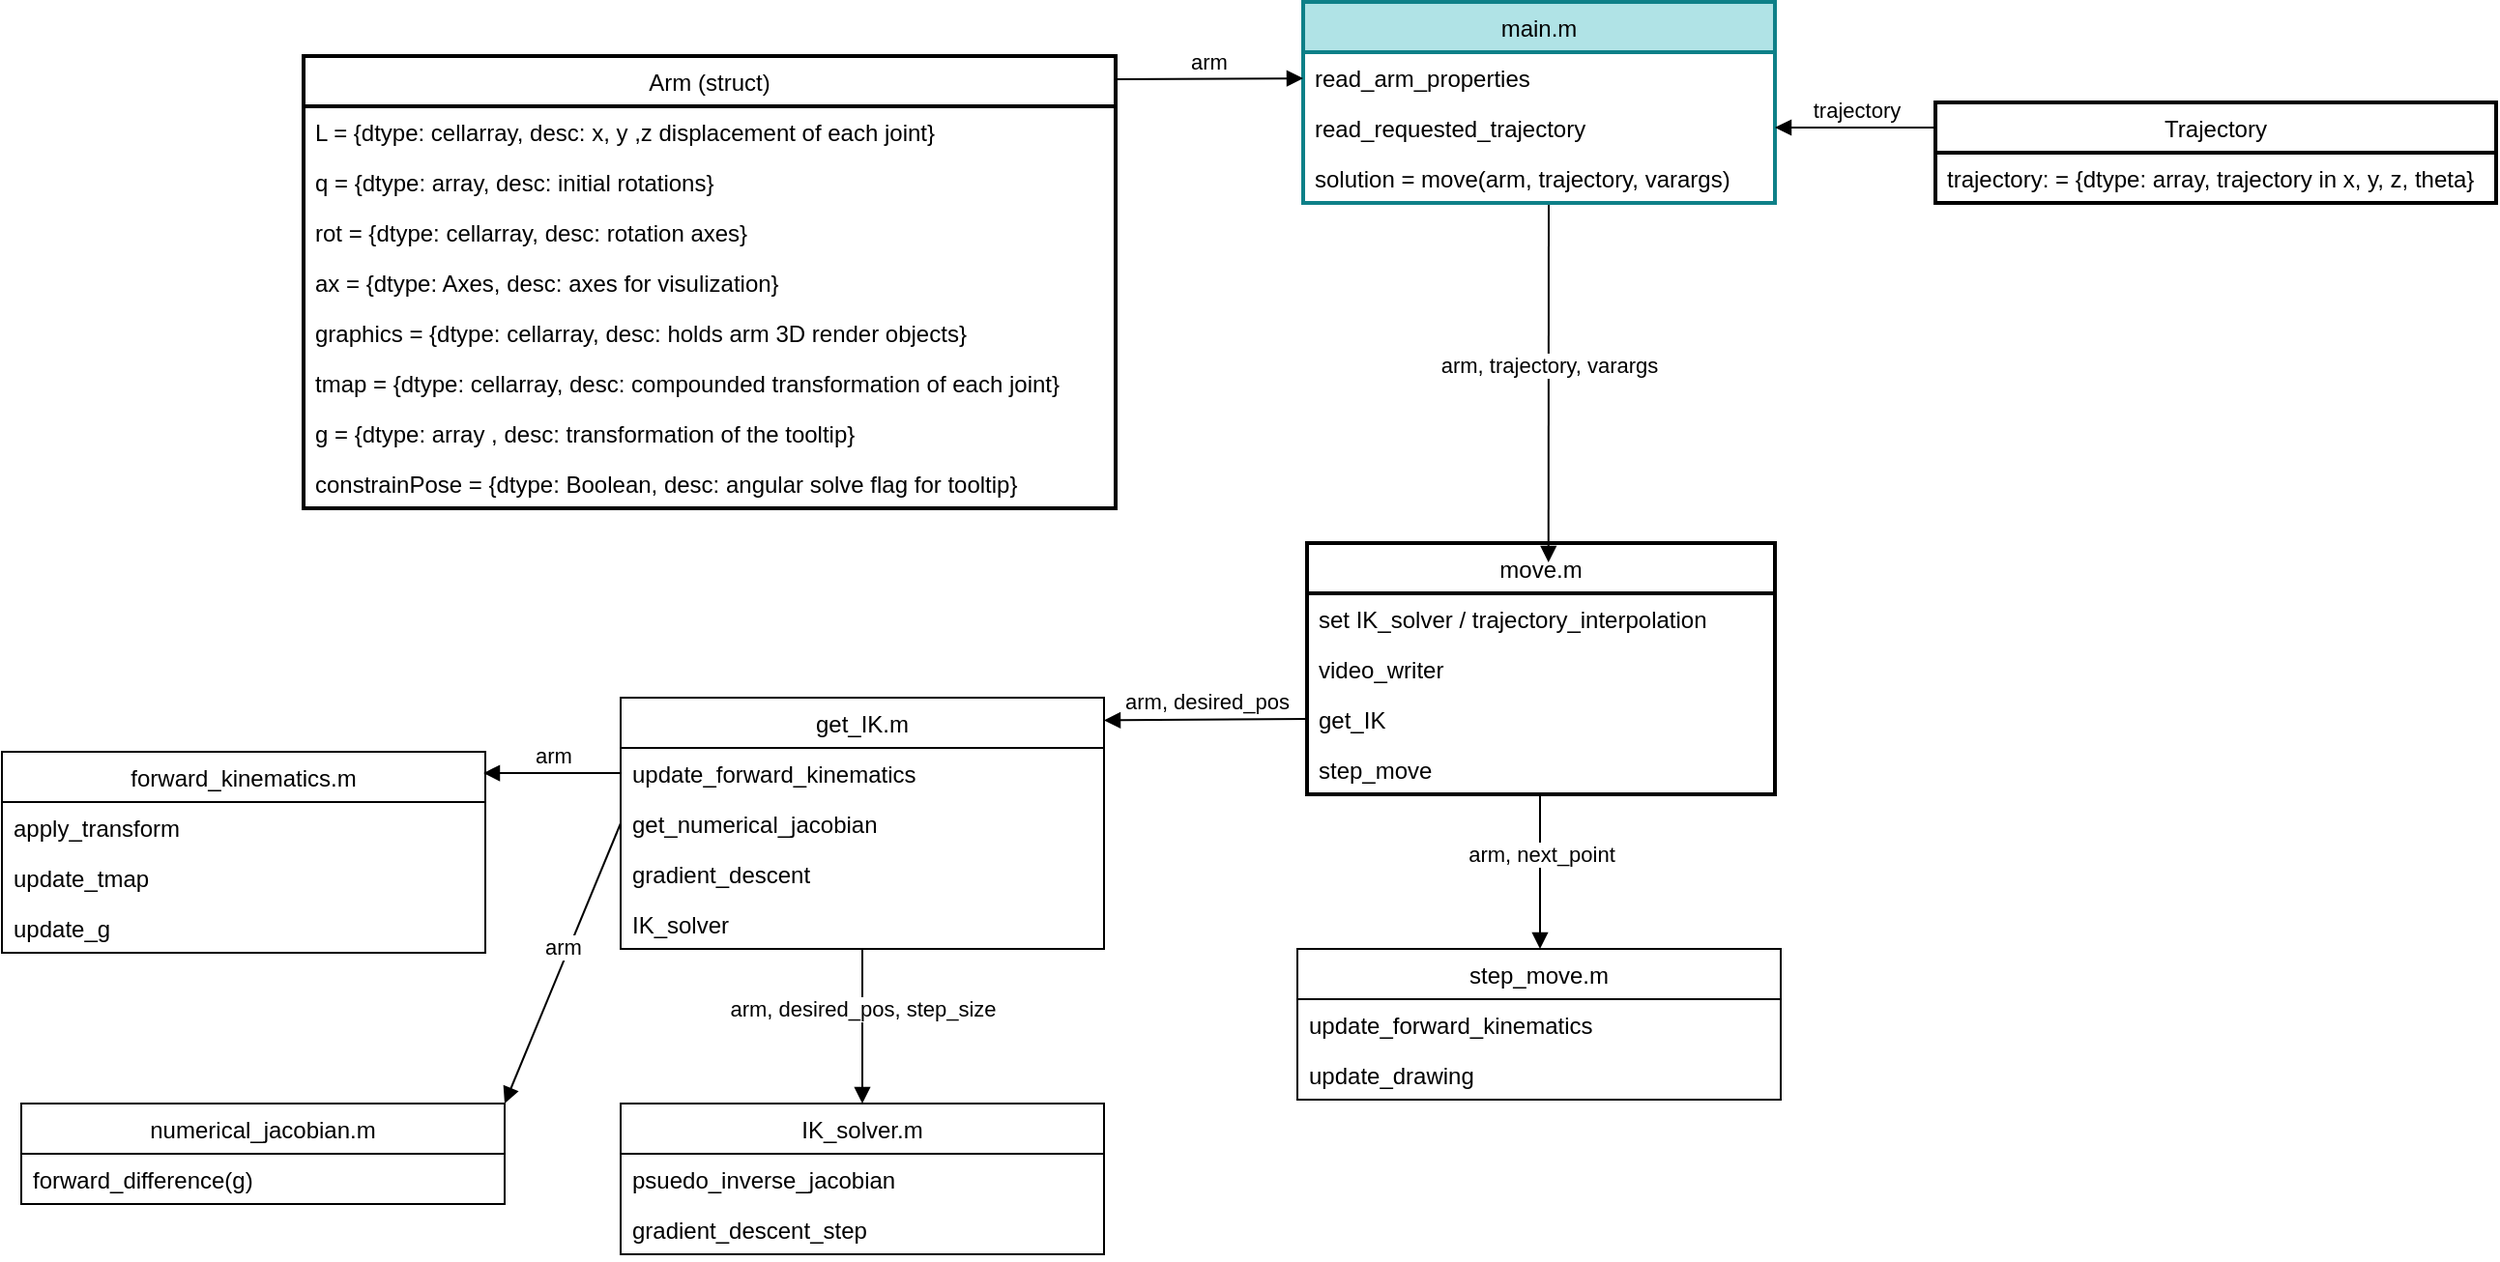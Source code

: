 <mxfile version="14.4.8" type="github"><diagram name="Page-1" id="e56a1550-8fbb-45ad-956c-1786394a9013"><mxGraphModel dx="2031" dy="1053" grid="1" gridSize="10" guides="1" tooltips="1" connect="1" arrows="1" fold="1" page="1" pageScale="1" pageWidth="1920" pageHeight="1200" background="#ffffff" math="0" shadow="0"><root><mxCell id="0"/><mxCell id="1" parent="0"/><mxCell id="cSiYuynqkyTP90B2qaCe-24" value="main.m" style="swimlane;fontStyle=0;childLayout=stackLayout;horizontal=1;startSize=26;fillColor=#b0e3e6;horizontalStack=0;resizeParent=1;resizeParentMax=0;resizeLast=0;collapsible=1;marginBottom=0;strokeColor=#0e8088;strokeWidth=2;" parent="1" vertex="1"><mxGeometry x="793" y="160" width="244" height="104" as="geometry"/></mxCell><mxCell id="cSiYuynqkyTP90B2qaCe-26" value="read_arm_properties" style="text;strokeColor=none;fillColor=none;align=left;verticalAlign=top;spacingLeft=4;spacingRight=4;overflow=hidden;rotatable=0;points=[[0,0.5],[1,0.5]];portConstraint=eastwest;" parent="cSiYuynqkyTP90B2qaCe-24" vertex="1"><mxGeometry y="26" width="244" height="26" as="geometry"/></mxCell><mxCell id="cSiYuynqkyTP90B2qaCe-27" value="read_requested_trajectory" style="text;align=left;verticalAlign=top;spacingLeft=4;spacingRight=4;overflow=hidden;rotatable=0;points=[[0,0.5],[1,0.5]];portConstraint=eastwest;" parent="cSiYuynqkyTP90B2qaCe-24" vertex="1"><mxGeometry y="52" width="244" height="26" as="geometry"/></mxCell><mxCell id="cSiYuynqkyTP90B2qaCe-28" value="solution = move(arm, trajectory, varargs)" style="text;strokeColor=none;fillColor=none;align=left;verticalAlign=top;spacingLeft=4;spacingRight=4;overflow=hidden;rotatable=0;points=[[0,0.5],[1,0.5]];portConstraint=eastwest;" parent="cSiYuynqkyTP90B2qaCe-24" vertex="1"><mxGeometry y="78" width="244" height="26" as="geometry"/></mxCell><mxCell id="cSiYuynqkyTP90B2qaCe-30" value="arm, trajectory, varargs" style="html=1;verticalAlign=bottom;endArrow=block;entryX=0.516;entryY=0.077;entryDx=0;entryDy=0;entryPerimeter=0;" parent="1" edge="1" target="cSiYuynqkyTP90B2qaCe-31"><mxGeometry width="80" relative="1" as="geometry"><mxPoint x="920" y="265" as="sourcePoint"/><mxPoint x="920" y="430" as="targetPoint"/></mxGeometry></mxCell><mxCell id="cSiYuynqkyTP90B2qaCe-31" value="move.m" style="swimlane;fontStyle=0;childLayout=stackLayout;horizontal=1;startSize=26;fillColor=none;horizontalStack=0;resizeParent=1;resizeParentMax=0;resizeLast=0;collapsible=1;marginBottom=0;strokeWidth=2;" parent="1" vertex="1"><mxGeometry x="795" y="440" width="242" height="130" as="geometry"/></mxCell><mxCell id="cSiYuynqkyTP90B2qaCe-32" value="set IK_solver / trajectory_interpolation" style="text;strokeColor=none;fillColor=none;align=left;verticalAlign=top;spacingLeft=4;spacingRight=4;overflow=hidden;rotatable=0;points=[[0,0.5],[1,0.5]];portConstraint=eastwest;" parent="cSiYuynqkyTP90B2qaCe-31" vertex="1"><mxGeometry y="26" width="242" height="26" as="geometry"/></mxCell><mxCell id="cSiYuynqkyTP90B2qaCe-33" value="video_writer" style="text;strokeColor=none;fillColor=none;align=left;verticalAlign=top;spacingLeft=4;spacingRight=4;overflow=hidden;rotatable=0;points=[[0,0.5],[1,0.5]];portConstraint=eastwest;" parent="cSiYuynqkyTP90B2qaCe-31" vertex="1"><mxGeometry y="52" width="242" height="26" as="geometry"/></mxCell><mxCell id="cSiYuynqkyTP90B2qaCe-34" value="get_IK" style="text;strokeColor=none;fillColor=none;align=left;verticalAlign=top;spacingLeft=4;spacingRight=4;overflow=hidden;rotatable=0;points=[[0,0.5],[1,0.5]];portConstraint=eastwest;" parent="cSiYuynqkyTP90B2qaCe-31" vertex="1"><mxGeometry y="78" width="242" height="26" as="geometry"/></mxCell><mxCell id="cSiYuynqkyTP90B2qaCe-54" value="step_move" style="text;strokeColor=none;fillColor=none;align=left;verticalAlign=top;spacingLeft=4;spacingRight=4;overflow=hidden;rotatable=0;points=[[0,0.5],[1,0.5]];portConstraint=eastwest;" parent="cSiYuynqkyTP90B2qaCe-31" vertex="1"><mxGeometry y="104" width="242" height="26" as="geometry"/></mxCell><mxCell id="cSiYuynqkyTP90B2qaCe-35" value="Arm (struct)" style="swimlane;fontStyle=0;childLayout=stackLayout;horizontal=1;startSize=26;fillColor=none;horizontalStack=0;resizeParent=1;resizeParentMax=0;resizeLast=0;collapsible=1;marginBottom=0;strokeWidth=2;" parent="1" vertex="1"><mxGeometry x="276" y="188" width="420" height="234" as="geometry"/></mxCell><mxCell id="cSiYuynqkyTP90B2qaCe-36" value="L = {dtype: cellarray, desc: x, y ,z displacement of each joint} " style="text;strokeColor=none;fillColor=none;align=left;verticalAlign=top;spacingLeft=4;spacingRight=4;overflow=hidden;rotatable=0;points=[[0,0.5],[1,0.5]];portConstraint=eastwest;" parent="cSiYuynqkyTP90B2qaCe-35" vertex="1"><mxGeometry y="26" width="420" height="26" as="geometry"/></mxCell><mxCell id="cSiYuynqkyTP90B2qaCe-37" value="q = {dtype: array, desc: initial rotations}" style="text;strokeColor=none;fillColor=none;align=left;verticalAlign=top;spacingLeft=4;spacingRight=4;overflow=hidden;rotatable=0;points=[[0,0.5],[1,0.5]];portConstraint=eastwest;" parent="cSiYuynqkyTP90B2qaCe-35" vertex="1"><mxGeometry y="52" width="420" height="26" as="geometry"/></mxCell><mxCell id="cSiYuynqkyTP90B2qaCe-38" value="rot = {dtype: cellarray, desc: rotation axes}" style="text;strokeColor=none;fillColor=none;align=left;verticalAlign=top;spacingLeft=4;spacingRight=4;overflow=hidden;rotatable=0;points=[[0,0.5],[1,0.5]];portConstraint=eastwest;" parent="cSiYuynqkyTP90B2qaCe-35" vertex="1"><mxGeometry y="78" width="420" height="26" as="geometry"/></mxCell><mxCell id="cSiYuynqkyTP90B2qaCe-39" value="ax = {dtype: Axes, desc: axes for visulization}" style="text;strokeColor=none;fillColor=none;align=left;verticalAlign=top;spacingLeft=4;spacingRight=4;overflow=hidden;rotatable=0;points=[[0,0.5],[1,0.5]];portConstraint=eastwest;" parent="cSiYuynqkyTP90B2qaCe-35" vertex="1"><mxGeometry y="104" width="420" height="26" as="geometry"/></mxCell><mxCell id="cSiYuynqkyTP90B2qaCe-40" value="graphics = {dtype: cellarray, desc: holds arm 3D render objects}" style="text;strokeColor=none;fillColor=none;align=left;verticalAlign=top;spacingLeft=4;spacingRight=4;overflow=hidden;rotatable=0;points=[[0,0.5],[1,0.5]];portConstraint=eastwest;" parent="cSiYuynqkyTP90B2qaCe-35" vertex="1"><mxGeometry y="130" width="420" height="26" as="geometry"/></mxCell><mxCell id="cSiYuynqkyTP90B2qaCe-41" value="tmap = {dtype: cellarray, desc: compounded transformation of each joint}" style="text;strokeColor=none;fillColor=none;align=left;verticalAlign=top;spacingLeft=4;spacingRight=4;overflow=hidden;rotatable=0;points=[[0,0.5],[1,0.5]];portConstraint=eastwest;" parent="cSiYuynqkyTP90B2qaCe-35" vertex="1"><mxGeometry y="156" width="420" height="26" as="geometry"/></mxCell><mxCell id="cSiYuynqkyTP90B2qaCe-42" value="g = {dtype: array , desc: transformation of the tooltip}" style="text;strokeColor=none;fillColor=none;align=left;verticalAlign=top;spacingLeft=4;spacingRight=4;overflow=hidden;rotatable=0;points=[[0,0.5],[1,0.5]];portConstraint=eastwest;" parent="cSiYuynqkyTP90B2qaCe-35" vertex="1"><mxGeometry y="182" width="420" height="26" as="geometry"/></mxCell><mxCell id="cSiYuynqkyTP90B2qaCe-43" value="constrainPose = {dtype: Boolean, desc: angular solve flag for tooltip}" style="text;strokeColor=none;fillColor=none;align=left;verticalAlign=top;spacingLeft=4;spacingRight=4;overflow=hidden;rotatable=0;points=[[0,0.5],[1,0.5]];portConstraint=eastwest;" parent="cSiYuynqkyTP90B2qaCe-35" vertex="1"><mxGeometry y="208" width="420" height="26" as="geometry"/></mxCell><mxCell id="cSiYuynqkyTP90B2qaCe-48" value="arm" style="html=1;verticalAlign=bottom;endArrow=block;" parent="1" target="cSiYuynqkyTP90B2qaCe-26" edge="1"><mxGeometry width="80" relative="1" as="geometry"><mxPoint x="696" y="200" as="sourcePoint"/><mxPoint x="776" y="200" as="targetPoint"/></mxGeometry></mxCell><mxCell id="cSiYuynqkyTP90B2qaCe-49" value="Trajectory" style="swimlane;fontStyle=0;childLayout=stackLayout;horizontal=1;startSize=26;fillColor=none;horizontalStack=0;resizeParent=1;resizeParentMax=0;resizeLast=0;collapsible=1;marginBottom=0;strokeWidth=2;" parent="1" vertex="1"><mxGeometry x="1120" y="212" width="290" height="52" as="geometry"/></mxCell><mxCell id="cSiYuynqkyTP90B2qaCe-50" value="trajectory: = {dtype: array, trajectory in x, y, z, theta}" style="text;strokeColor=none;fillColor=none;align=left;verticalAlign=top;spacingLeft=4;spacingRight=4;overflow=hidden;rotatable=0;points=[[0,0.5],[1,0.5]];portConstraint=eastwest;" parent="cSiYuynqkyTP90B2qaCe-49" vertex="1"><mxGeometry y="26" width="290" height="26" as="geometry"/></mxCell><mxCell id="cSiYuynqkyTP90B2qaCe-53" value="trajectory" style="html=1;verticalAlign=bottom;endArrow=block;exitX=0;exitY=0.25;exitDx=0;exitDy=0;entryX=1;entryY=0.5;entryDx=0;entryDy=0;" parent="1" source="cSiYuynqkyTP90B2qaCe-49" target="cSiYuynqkyTP90B2qaCe-27" edge="1"><mxGeometry width="80" relative="1" as="geometry"><mxPoint x="1090" y="180" as="sourcePoint"/><mxPoint x="1170" y="180" as="targetPoint"/></mxGeometry></mxCell><mxCell id="xvgqEEHUGbgFL8oKaLdB-1" value="get_IK.m" style="swimlane;fontStyle=0;childLayout=stackLayout;horizontal=1;startSize=26;fillColor=none;horizontalStack=0;resizeParent=1;resizeParentMax=0;resizeLast=0;collapsible=1;marginBottom=0;" vertex="1" parent="1"><mxGeometry x="440" y="520" width="250" height="130" as="geometry"/></mxCell><mxCell id="xvgqEEHUGbgFL8oKaLdB-2" value="update_forward_kinematics" style="text;strokeColor=none;fillColor=none;align=left;verticalAlign=top;spacingLeft=4;spacingRight=4;overflow=hidden;rotatable=0;points=[[0,0.5],[1,0.5]];portConstraint=eastwest;" vertex="1" parent="xvgqEEHUGbgFL8oKaLdB-1"><mxGeometry y="26" width="250" height="26" as="geometry"/></mxCell><mxCell id="xvgqEEHUGbgFL8oKaLdB-3" value="get_numerical_jacobian" style="text;strokeColor=none;fillColor=none;align=left;verticalAlign=top;spacingLeft=4;spacingRight=4;overflow=hidden;rotatable=0;points=[[0,0.5],[1,0.5]];portConstraint=eastwest;" vertex="1" parent="xvgqEEHUGbgFL8oKaLdB-1"><mxGeometry y="52" width="250" height="26" as="geometry"/></mxCell><mxCell id="xvgqEEHUGbgFL8oKaLdB-4" value="gradient_descent" style="text;strokeColor=none;fillColor=none;align=left;verticalAlign=top;spacingLeft=4;spacingRight=4;overflow=hidden;rotatable=0;points=[[0,0.5],[1,0.5]];portConstraint=eastwest;" vertex="1" parent="xvgqEEHUGbgFL8oKaLdB-1"><mxGeometry y="78" width="250" height="26" as="geometry"/></mxCell><mxCell id="xvgqEEHUGbgFL8oKaLdB-6" value="IK_solver" style="text;strokeColor=none;fillColor=none;align=left;verticalAlign=top;spacingLeft=4;spacingRight=4;overflow=hidden;rotatable=0;points=[[0,0.5],[1,0.5]];portConstraint=eastwest;" vertex="1" parent="xvgqEEHUGbgFL8oKaLdB-1"><mxGeometry y="104" width="250" height="26" as="geometry"/></mxCell><mxCell id="xvgqEEHUGbgFL8oKaLdB-7" value="arm, desired_pos" style="html=1;verticalAlign=bottom;endArrow=block;entryX=1;entryY=0.09;entryDx=0;entryDy=0;exitX=0;exitY=0.5;exitDx=0;exitDy=0;entryPerimeter=0;" edge="1" parent="1" source="cSiYuynqkyTP90B2qaCe-34" target="xvgqEEHUGbgFL8oKaLdB-1"><mxGeometry width="80" relative="1" as="geometry"><mxPoint x="930" y="275" as="sourcePoint"/><mxPoint x="929.872" y="540.01" as="targetPoint"/></mxGeometry></mxCell><mxCell id="xvgqEEHUGbgFL8oKaLdB-8" value="IK_solver.m" style="swimlane;fontStyle=0;childLayout=stackLayout;horizontal=1;startSize=26;fillColor=none;horizontalStack=0;resizeParent=1;resizeParentMax=0;resizeLast=0;collapsible=1;marginBottom=0;" vertex="1" parent="1"><mxGeometry x="440" y="730" width="250" height="78" as="geometry"/></mxCell><mxCell id="xvgqEEHUGbgFL8oKaLdB-9" value="psuedo_inverse_jacobian" style="text;strokeColor=none;fillColor=none;align=left;verticalAlign=top;spacingLeft=4;spacingRight=4;overflow=hidden;rotatable=0;points=[[0,0.5],[1,0.5]];portConstraint=eastwest;" vertex="1" parent="xvgqEEHUGbgFL8oKaLdB-8"><mxGeometry y="26" width="250" height="26" as="geometry"/></mxCell><mxCell id="xvgqEEHUGbgFL8oKaLdB-10" value="gradient_descent_step" style="text;strokeColor=none;fillColor=none;align=left;verticalAlign=top;spacingLeft=4;spacingRight=4;overflow=hidden;rotatable=0;points=[[0,0.5],[1,0.5]];portConstraint=eastwest;" vertex="1" parent="xvgqEEHUGbgFL8oKaLdB-8"><mxGeometry y="52" width="250" height="26" as="geometry"/></mxCell><mxCell id="xvgqEEHUGbgFL8oKaLdB-14" value="arm, desired_pos, step_size" style="html=1;verticalAlign=bottom;endArrow=block;" edge="1" parent="1" source="xvgqEEHUGbgFL8oKaLdB-6" target="xvgqEEHUGbgFL8oKaLdB-8"><mxGeometry width="80" relative="1" as="geometry"><mxPoint x="575.0" y="650" as="sourcePoint"/><mxPoint x="470" y="650.7" as="targetPoint"/></mxGeometry></mxCell><mxCell id="xvgqEEHUGbgFL8oKaLdB-15" value="arm, next_point" style="html=1;verticalAlign=bottom;endArrow=block;" edge="1" parent="1"><mxGeometry width="80" relative="1" as="geometry"><mxPoint x="915.5" y="570" as="sourcePoint"/><mxPoint x="915.5" y="650" as="targetPoint"/></mxGeometry></mxCell><mxCell id="xvgqEEHUGbgFL8oKaLdB-16" value="step_move.m" style="swimlane;fontStyle=0;childLayout=stackLayout;horizontal=1;startSize=26;fillColor=none;horizontalStack=0;resizeParent=1;resizeParentMax=0;resizeLast=0;collapsible=1;marginBottom=0;" vertex="1" parent="1"><mxGeometry x="790" y="650" width="250" height="78" as="geometry"/></mxCell><mxCell id="xvgqEEHUGbgFL8oKaLdB-17" value="update_forward_kinematics" style="text;strokeColor=none;fillColor=none;align=left;verticalAlign=top;spacingLeft=4;spacingRight=4;overflow=hidden;rotatable=0;points=[[0,0.5],[1,0.5]];portConstraint=eastwest;" vertex="1" parent="xvgqEEHUGbgFL8oKaLdB-16"><mxGeometry y="26" width="250" height="26" as="geometry"/></mxCell><mxCell id="xvgqEEHUGbgFL8oKaLdB-18" value="update_drawing" style="text;strokeColor=none;fillColor=none;align=left;verticalAlign=top;spacingLeft=4;spacingRight=4;overflow=hidden;rotatable=0;points=[[0,0.5],[1,0.5]];portConstraint=eastwest;" vertex="1" parent="xvgqEEHUGbgFL8oKaLdB-16"><mxGeometry y="52" width="250" height="26" as="geometry"/></mxCell><mxCell id="xvgqEEHUGbgFL8oKaLdB-21" value="numerical_jacobian.m" style="swimlane;fontStyle=0;childLayout=stackLayout;horizontal=1;startSize=26;fillColor=none;horizontalStack=0;resizeParent=1;resizeParentMax=0;resizeLast=0;collapsible=1;marginBottom=0;" vertex="1" parent="1"><mxGeometry x="130" y="730" width="250" height="52" as="geometry"/></mxCell><mxCell id="xvgqEEHUGbgFL8oKaLdB-22" value="forward_difference(g)" style="text;strokeColor=none;fillColor=none;align=left;verticalAlign=top;spacingLeft=4;spacingRight=4;overflow=hidden;rotatable=0;points=[[0,0.5],[1,0.5]];portConstraint=eastwest;" vertex="1" parent="xvgqEEHUGbgFL8oKaLdB-21"><mxGeometry y="26" width="250" height="26" as="geometry"/></mxCell><mxCell id="xvgqEEHUGbgFL8oKaLdB-26" value="arm" style="html=1;verticalAlign=bottom;endArrow=block;entryX=1;entryY=0;entryDx=0;entryDy=0;exitX=0;exitY=0.5;exitDx=0;exitDy=0;" edge="1" parent="1" source="xvgqEEHUGbgFL8oKaLdB-3" target="xvgqEEHUGbgFL8oKaLdB-21"><mxGeometry width="80" relative="1" as="geometry"><mxPoint x="575" y="660" as="sourcePoint"/><mxPoint x="575" y="740" as="targetPoint"/></mxGeometry></mxCell><mxCell id="xvgqEEHUGbgFL8oKaLdB-27" value="forward_kinematics.m" style="swimlane;fontStyle=0;childLayout=stackLayout;horizontal=1;startSize=26;fillColor=none;horizontalStack=0;resizeParent=1;resizeParentMax=0;resizeLast=0;collapsible=1;marginBottom=0;" vertex="1" parent="1"><mxGeometry x="120" y="548" width="250" height="104" as="geometry"/></mxCell><mxCell id="xvgqEEHUGbgFL8oKaLdB-28" value="apply_transform" style="text;strokeColor=none;fillColor=none;align=left;verticalAlign=top;spacingLeft=4;spacingRight=4;overflow=hidden;rotatable=0;points=[[0,0.5],[1,0.5]];portConstraint=eastwest;" vertex="1" parent="xvgqEEHUGbgFL8oKaLdB-27"><mxGeometry y="26" width="250" height="26" as="geometry"/></mxCell><mxCell id="xvgqEEHUGbgFL8oKaLdB-29" value="update_tmap" style="text;strokeColor=none;fillColor=none;align=left;verticalAlign=top;spacingLeft=4;spacingRight=4;overflow=hidden;rotatable=0;points=[[0,0.5],[1,0.5]];portConstraint=eastwest;" vertex="1" parent="xvgqEEHUGbgFL8oKaLdB-27"><mxGeometry y="52" width="250" height="26" as="geometry"/></mxCell><mxCell id="xvgqEEHUGbgFL8oKaLdB-30" value="update_g" style="text;strokeColor=none;fillColor=none;align=left;verticalAlign=top;spacingLeft=4;spacingRight=4;overflow=hidden;rotatable=0;points=[[0,0.5],[1,0.5]];portConstraint=eastwest;" vertex="1" parent="xvgqEEHUGbgFL8oKaLdB-27"><mxGeometry y="78" width="250" height="26" as="geometry"/></mxCell><mxCell id="xvgqEEHUGbgFL8oKaLdB-32" value="arm" style="html=1;verticalAlign=bottom;endArrow=block;entryX=0.996;entryY=0.106;entryDx=0;entryDy=0;exitX=0;exitY=0.5;exitDx=0;exitDy=0;entryPerimeter=0;" edge="1" parent="1" source="xvgqEEHUGbgFL8oKaLdB-2" target="xvgqEEHUGbgFL8oKaLdB-27"><mxGeometry width="80" relative="1" as="geometry"><mxPoint x="450" y="595" as="sourcePoint"/><mxPoint x="390" y="740" as="targetPoint"/></mxGeometry></mxCell></root></mxGraphModel></diagram></mxfile>